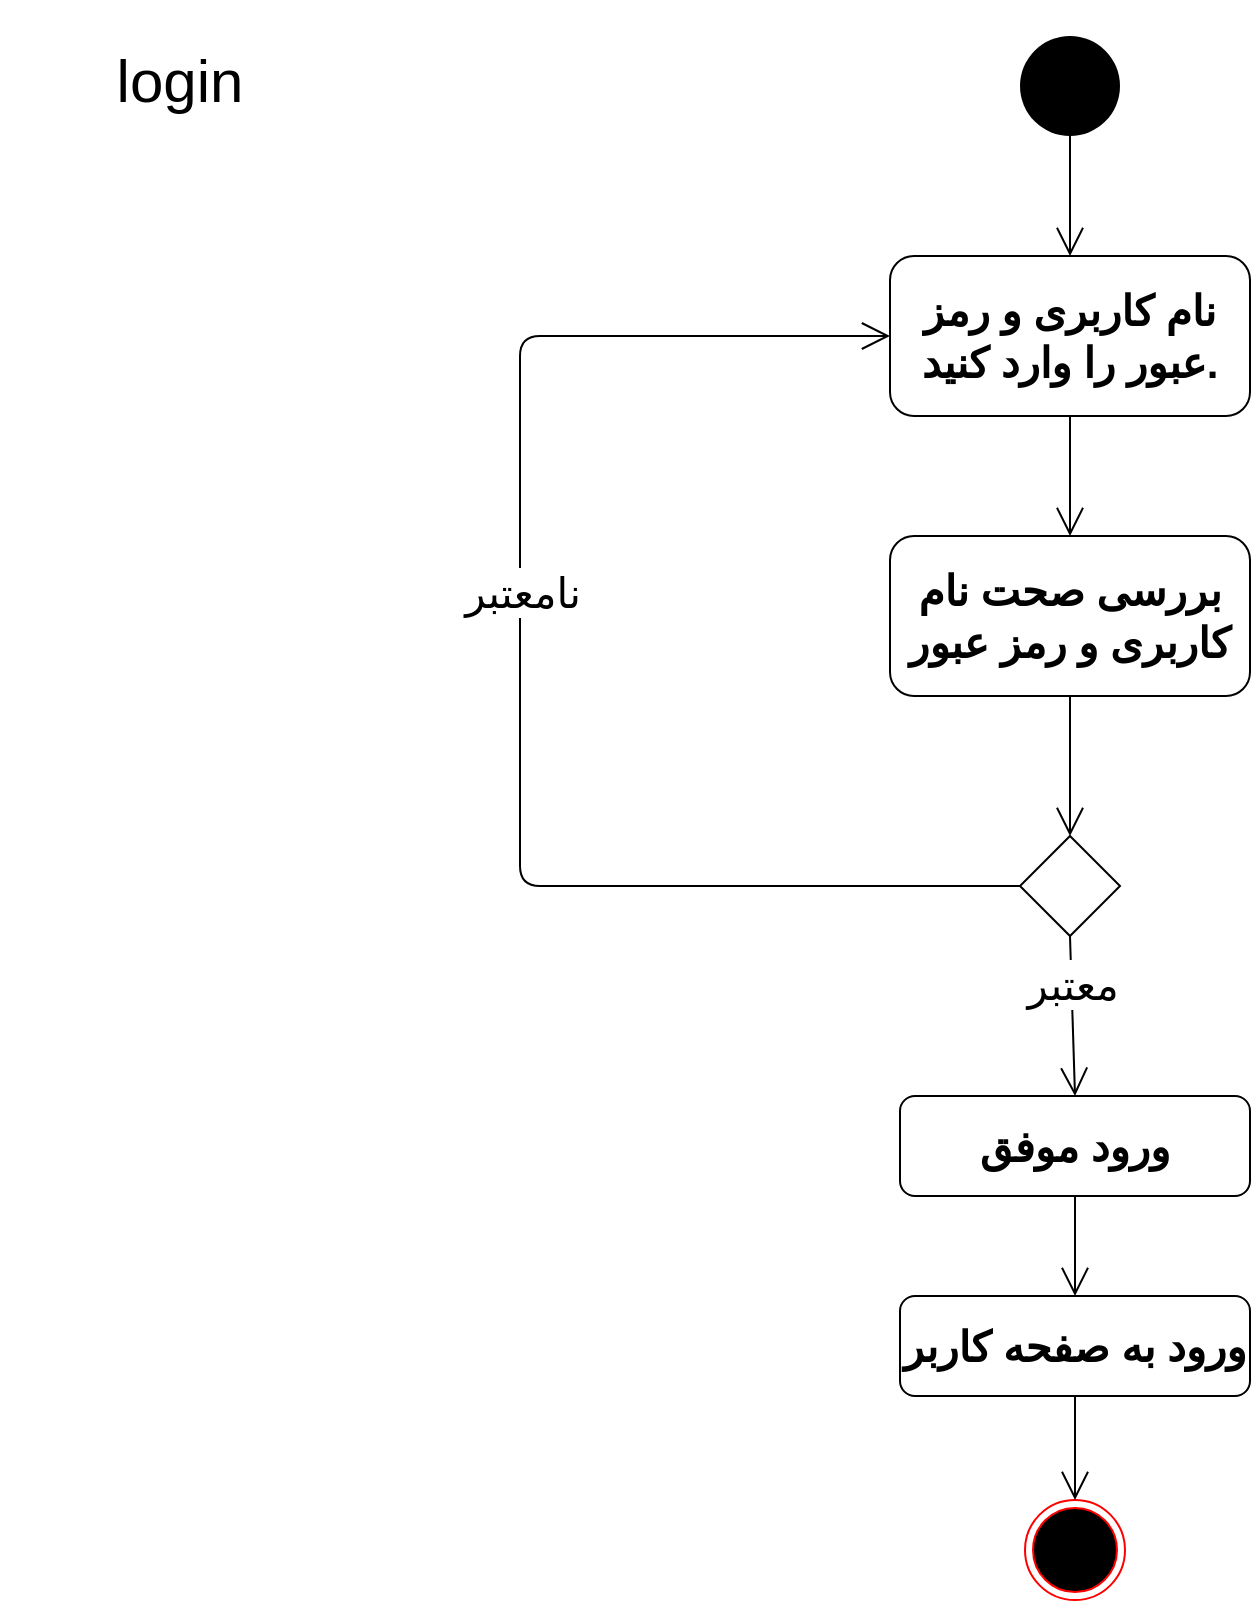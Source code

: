 <mxfile version="13.10.6" type="github">
  <diagram name="Page-1" id="e7e014a7-5840-1c2e-5031-d8a46d1fe8dd">
    <mxGraphModel dx="1806" dy="909" grid="1" gridSize="10" guides="1" tooltips="1" connect="1" arrows="1" fold="1" page="1" pageScale="1" pageWidth="1169" pageHeight="826" background="#ffffff" math="0" shadow="0">
      <root>
        <mxCell id="0" />
        <mxCell id="1" parent="0" />
        <mxCell id="3NbRo6IhD0EB3TJsJTpw-41" value="" style="ellipse;fillColor=#000000;strokeColor=none;" parent="1" vertex="1">
          <mxGeometry x="520" y="28" width="50" height="50" as="geometry" />
        </mxCell>
        <mxCell id="3NbRo6IhD0EB3TJsJTpw-42" value="نام کاربری و رمز عبور را وارد کنید." style="shape=rect;html=1;rounded=1;whiteSpace=wrap;align=center;fontSize=21;fontStyle=1" parent="1" vertex="1">
          <mxGeometry x="455" y="138" width="180" height="80" as="geometry" />
        </mxCell>
        <mxCell id="3NbRo6IhD0EB3TJsJTpw-43" value="" style="endArrow=open;endFill=1;endSize=12;html=1;fontSize=21;exitX=0.5;exitY=1;exitDx=0;exitDy=0;entryX=0.5;entryY=0;entryDx=0;entryDy=0;" parent="1" source="3NbRo6IhD0EB3TJsJTpw-41" target="3NbRo6IhD0EB3TJsJTpw-42" edge="1">
          <mxGeometry width="160" relative="1" as="geometry">
            <mxPoint x="570" y="278" as="sourcePoint" />
            <mxPoint x="730" y="278" as="targetPoint" />
          </mxGeometry>
        </mxCell>
        <mxCell id="3NbRo6IhD0EB3TJsJTpw-45" value="بررسی صحت نام کاربری و رمز عبور" style="shape=rect;html=1;rounded=1;whiteSpace=wrap;align=center;fontSize=21;fontStyle=1" parent="1" vertex="1">
          <mxGeometry x="455" y="278" width="180" height="80" as="geometry" />
        </mxCell>
        <mxCell id="3NbRo6IhD0EB3TJsJTpw-46" value="" style="endArrow=open;endFill=1;endSize=12;html=1;fontSize=21;exitX=0.5;exitY=1;exitDx=0;exitDy=0;entryX=0.5;entryY=0;entryDx=0;entryDy=0;" parent="1" source="3NbRo6IhD0EB3TJsJTpw-42" target="3NbRo6IhD0EB3TJsJTpw-45" edge="1">
          <mxGeometry width="160" relative="1" as="geometry">
            <mxPoint x="544.5" y="228" as="sourcePoint" />
            <mxPoint x="544.5" y="288" as="targetPoint" />
          </mxGeometry>
        </mxCell>
        <mxCell id="3NbRo6IhD0EB3TJsJTpw-47" value="" style="rhombus;fontSize=21;" parent="1" vertex="1">
          <mxGeometry x="520" y="428" width="50" height="50" as="geometry" />
        </mxCell>
        <mxCell id="3NbRo6IhD0EB3TJsJTpw-48" value="" style="endArrow=open;endFill=1;endSize=12;html=1;fontSize=21;exitX=0.5;exitY=1;exitDx=0;exitDy=0;entryX=0.5;entryY=0;entryDx=0;entryDy=0;" parent="1" source="3NbRo6IhD0EB3TJsJTpw-45" target="3NbRo6IhD0EB3TJsJTpw-47" edge="1">
          <mxGeometry width="160" relative="1" as="geometry">
            <mxPoint x="584" y="378" as="sourcePoint" />
            <mxPoint x="584" y="438" as="targetPoint" />
          </mxGeometry>
        </mxCell>
        <mxCell id="3NbRo6IhD0EB3TJsJTpw-51" value="" style="endArrow=open;endFill=1;endSize=12;html=1;fontSize=21;exitX=0;exitY=0.5;exitDx=0;exitDy=0;entryX=0;entryY=0.5;entryDx=0;entryDy=0;" parent="1" source="3NbRo6IhD0EB3TJsJTpw-47" target="3NbRo6IhD0EB3TJsJTpw-42" edge="1">
          <mxGeometry width="160" relative="1" as="geometry">
            <mxPoint x="240" y="368" as="sourcePoint" />
            <mxPoint x="290" y="318" as="targetPoint" />
            <Array as="points">
              <mxPoint x="270" y="453" />
              <mxPoint x="270" y="178" />
            </Array>
          </mxGeometry>
        </mxCell>
        <mxCell id="3NbRo6IhD0EB3TJsJTpw-52" value="نامعتبر" style="edgeLabel;html=1;align=center;verticalAlign=middle;resizable=0;points=[];fontSize=21;" parent="3NbRo6IhD0EB3TJsJTpw-51" vertex="1" connectable="0">
          <mxGeometry x="0.12" y="-2" relative="1" as="geometry">
            <mxPoint x="-1" as="offset" />
          </mxGeometry>
        </mxCell>
        <mxCell id="3NbRo6IhD0EB3TJsJTpw-53" value="" style="endArrow=open;endFill=1;endSize=12;html=1;fontSize=21;exitX=0.5;exitY=1;exitDx=0;exitDy=0;entryX=0.5;entryY=0;entryDx=0;entryDy=0;" parent="1" source="3NbRo6IhD0EB3TJsJTpw-47" target="3NbRo6IhD0EB3TJsJTpw-56" edge="1">
          <mxGeometry width="160" relative="1" as="geometry">
            <mxPoint x="545" y="498" as="sourcePoint" />
            <mxPoint x="545" y="548" as="targetPoint" />
          </mxGeometry>
        </mxCell>
        <mxCell id="3NbRo6IhD0EB3TJsJTpw-54" value="معتبر" style="edgeLabel;html=1;align=center;verticalAlign=middle;resizable=0;points=[];fontSize=21;" parent="3NbRo6IhD0EB3TJsJTpw-53" vertex="1" connectable="0">
          <mxGeometry x="-0.4" relative="1" as="geometry">
            <mxPoint as="offset" />
          </mxGeometry>
        </mxCell>
        <mxCell id="3NbRo6IhD0EB3TJsJTpw-55" value="" style="ellipse;html=1;shape=endState;fillColor=#000000;strokeColor=#ff0000;fontSize=21;" parent="1" vertex="1">
          <mxGeometry x="522.5" y="760" width="50" height="50" as="geometry" />
        </mxCell>
        <mxCell id="3NbRo6IhD0EB3TJsJTpw-56" value="ورود موفق" style="shape=rect;html=1;rounded=1;whiteSpace=wrap;align=center;fontSize=21;fontStyle=1" parent="1" vertex="1">
          <mxGeometry x="460" y="558" width="175" height="50" as="geometry" />
        </mxCell>
        <mxCell id="3NbRo6IhD0EB3TJsJTpw-57" value="" style="endArrow=open;endFill=1;endSize=12;html=1;fontSize=21;exitX=0.5;exitY=1;exitDx=0;exitDy=0;entryX=0.5;entryY=0;entryDx=0;entryDy=0;" parent="1" source="3NbRo6IhD0EB3TJsJTpw-56" target="3NbRo6IhD0EB3TJsJTpw-58" edge="1">
          <mxGeometry width="160" relative="1" as="geometry">
            <mxPoint x="560" y="638" as="sourcePoint" />
            <mxPoint x="720" y="638" as="targetPoint" />
          </mxGeometry>
        </mxCell>
        <mxCell id="3NbRo6IhD0EB3TJsJTpw-58" value="ورود به صفحه کاربر" style="shape=rect;html=1;rounded=1;whiteSpace=wrap;align=center;fontSize=21;fontStyle=1" parent="1" vertex="1">
          <mxGeometry x="460" y="658" width="175" height="50" as="geometry" />
        </mxCell>
        <mxCell id="3NbRo6IhD0EB3TJsJTpw-59" value="" style="endArrow=open;endFill=1;endSize=12;html=1;fontSize=21;exitX=0.5;exitY=1;exitDx=0;exitDy=0;entryX=0.5;entryY=0;entryDx=0;entryDy=0;" parent="1" source="3NbRo6IhD0EB3TJsJTpw-58" target="3NbRo6IhD0EB3TJsJTpw-55" edge="1">
          <mxGeometry width="160" relative="1" as="geometry">
            <mxPoint x="760" y="710" as="sourcePoint" />
            <mxPoint x="760" y="760" as="targetPoint" />
            <Array as="points" />
          </mxGeometry>
        </mxCell>
        <mxCell id="VrYUOEoZLdrW00XqA_Ht-1" value="&lt;font style=&quot;font-size: 30px&quot;&gt;login&lt;/font&gt;" style="text;html=1;strokeColor=none;fillColor=none;align=center;verticalAlign=middle;whiteSpace=wrap;rounded=0;" vertex="1" parent="1">
          <mxGeometry x="10" y="10" width="180" height="80" as="geometry" />
        </mxCell>
      </root>
    </mxGraphModel>
  </diagram>
</mxfile>
